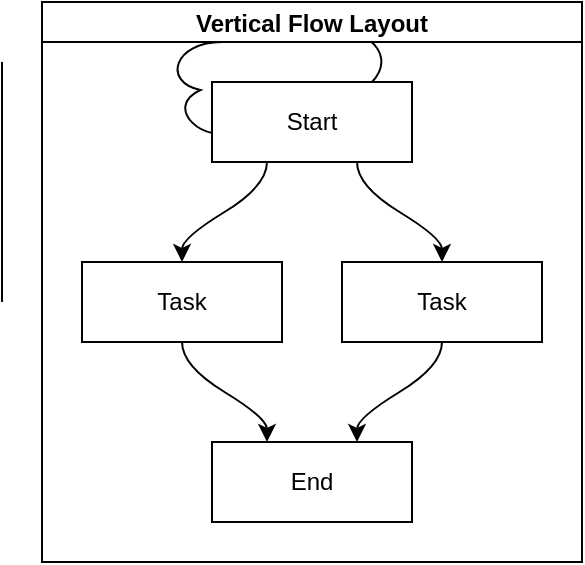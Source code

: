 <mxfile>
    <diagram id="A7gePQjR7ZMUlw9crAFx" name="Page-1">
        <mxGraphModel dx="564" dy="357" grid="1" gridSize="10" guides="1" tooltips="1" connect="1" arrows="1" fold="1" page="1" pageScale="1" pageWidth="850" pageHeight="1100" math="0" shadow="0">
            <root>
                <mxCell id="0"/>
                <mxCell id="1" parent="0"/>
                <mxCell id="5" value="" style="endArrow=none;html=1;" parent="1" edge="1">
                    <mxGeometry width="50" height="50" relative="1" as="geometry">
                        <mxPoint x="80" y="200" as="sourcePoint"/>
                        <mxPoint x="80" y="80" as="targetPoint"/>
                    </mxGeometry>
                </mxCell>
                <mxCell id="6" value="" style="ellipse;shape=cloud;whiteSpace=wrap;html=1;" parent="1" vertex="1">
                    <mxGeometry x="160" y="50" width="120" height="80" as="geometry"/>
                </mxCell>
                <mxCell id="7" value="Vertical Flow Layout" style="swimlane;startSize=20;horizontal=1;childLayout=flowLayout;flowOrientation=north;resizable=0;interRankCellSpacing=50;containerType=tree;" vertex="1" parent="1">
                    <mxGeometry x="100" y="50" width="270" height="280" as="geometry"/>
                </mxCell>
                <mxCell id="8" value="Start" style="whiteSpace=wrap;html=1;" vertex="1" parent="7">
                    <mxGeometry x="85" y="40" width="100" height="40" as="geometry"/>
                </mxCell>
                <mxCell id="9" value="Task" style="whiteSpace=wrap;html=1;" vertex="1" parent="7">
                    <mxGeometry x="20" y="130" width="100" height="40" as="geometry"/>
                </mxCell>
                <mxCell id="10" value="" style="html=1;curved=1;noEdgeStyle=1;orthogonal=1;" edge="1" parent="7" source="8" target="9">
                    <mxGeometry relative="1" as="geometry">
                        <Array as="points">
                            <mxPoint x="112.5" y="92"/>
                            <mxPoint x="70" y="118"/>
                        </Array>
                    </mxGeometry>
                </mxCell>
                <mxCell id="11" value="Task" style="whiteSpace=wrap;html=1;" vertex="1" parent="7">
                    <mxGeometry x="150" y="130" width="100" height="40" as="geometry"/>
                </mxCell>
                <mxCell id="12" value="" style="html=1;curved=1;noEdgeStyle=1;orthogonal=1;" edge="1" parent="7" source="8" target="11">
                    <mxGeometry relative="1" as="geometry">
                        <Array as="points">
                            <mxPoint x="157.5" y="92"/>
                            <mxPoint x="200" y="118"/>
                        </Array>
                    </mxGeometry>
                </mxCell>
                <mxCell id="13" value="End" style="whiteSpace=wrap;html=1;" vertex="1" parent="7">
                    <mxGeometry x="85" y="220" width="100" height="40" as="geometry"/>
                </mxCell>
                <mxCell id="14" value="" style="html=1;curved=1;noEdgeStyle=1;orthogonal=1;" edge="1" parent="7" source="9" target="13">
                    <mxGeometry relative="1" as="geometry">
                        <Array as="points">
                            <mxPoint x="70" y="182"/>
                            <mxPoint x="112.5" y="208"/>
                        </Array>
                    </mxGeometry>
                </mxCell>
                <mxCell id="15" value="" style="html=1;curved=1;noEdgeStyle=1;orthogonal=1;" edge="1" parent="7" source="11" target="13">
                    <mxGeometry relative="1" as="geometry">
                        <Array as="points">
                            <mxPoint x="200" y="182"/>
                            <mxPoint x="157.5" y="208"/>
                        </Array>
                    </mxGeometry>
                </mxCell>
            </root>
        </mxGraphModel>
    </diagram>
</mxfile>